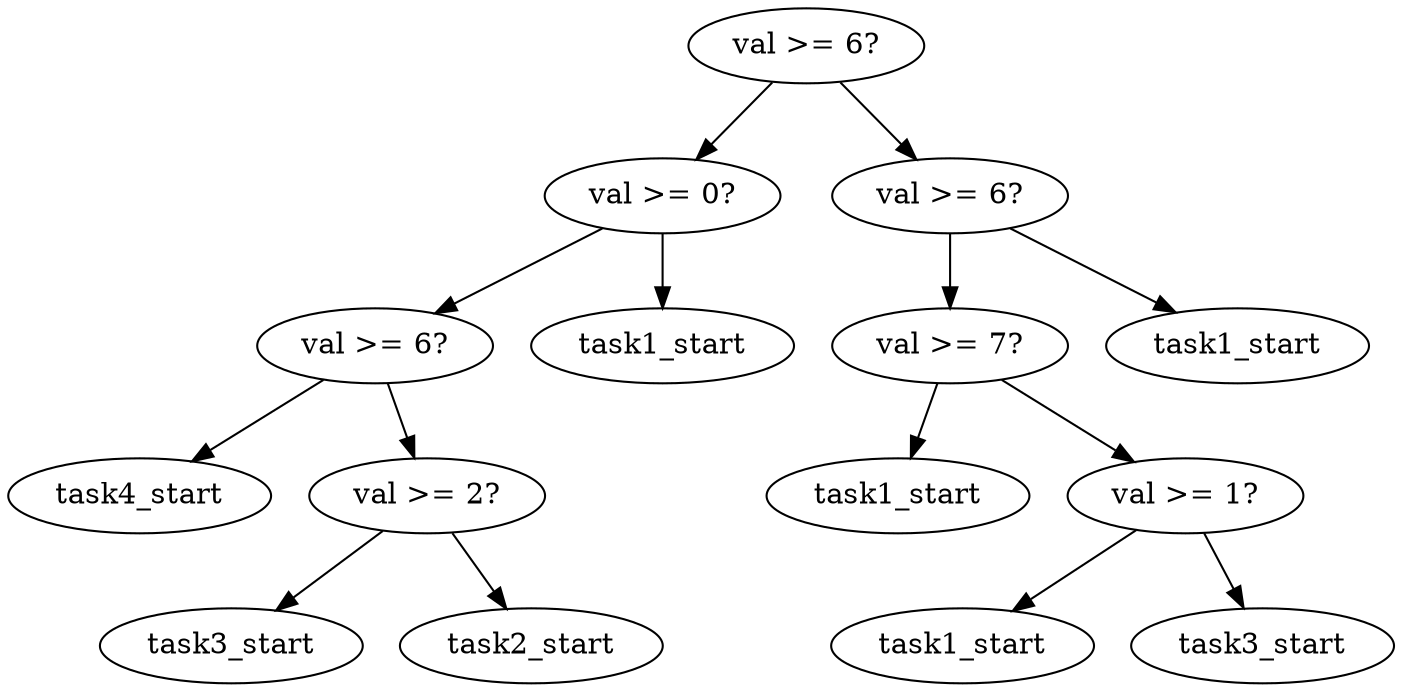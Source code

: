 digraph tree {
    "0x0" [label="val >= 6?"];
    "0x1" [label="val >= 0?"];
    "0x2" [label="val >= 6?"];
    "0x3" [label="task4_start"];
    "0x4" [label="val >= 2?"];
    "0x5" [label="task3_start"];
    "0x6" [label="task2_start"];
    "0x7" [label="task1_start"];
    "0x8" [label="val >= 6?"];
    "0x9" [label="val >= 7?"];
    "0xa" [label="task1_start"];
    "0xb" [label="val >= 1?"];
    "0xc" [label="task1_start"];
    "0xd" [label="task3_start"];
    "0xe" [label="task1_start"];
    "0x0" -> "0x1";
    "0x0" -> "0x8";
    "0x1" -> "0x2";
    "0x1" -> "0x7";
    "0x2" -> "0x3";
    "0x2" -> "0x4";
    "0x4" -> "0x5";
    "0x4" -> "0x6";
    "0x8" -> "0x9";
    "0x8" -> "0xe";
    "0x9" -> "0xa";
    "0x9" -> "0xb";
    "0xb" -> "0xc";
    "0xb" -> "0xd";
}
